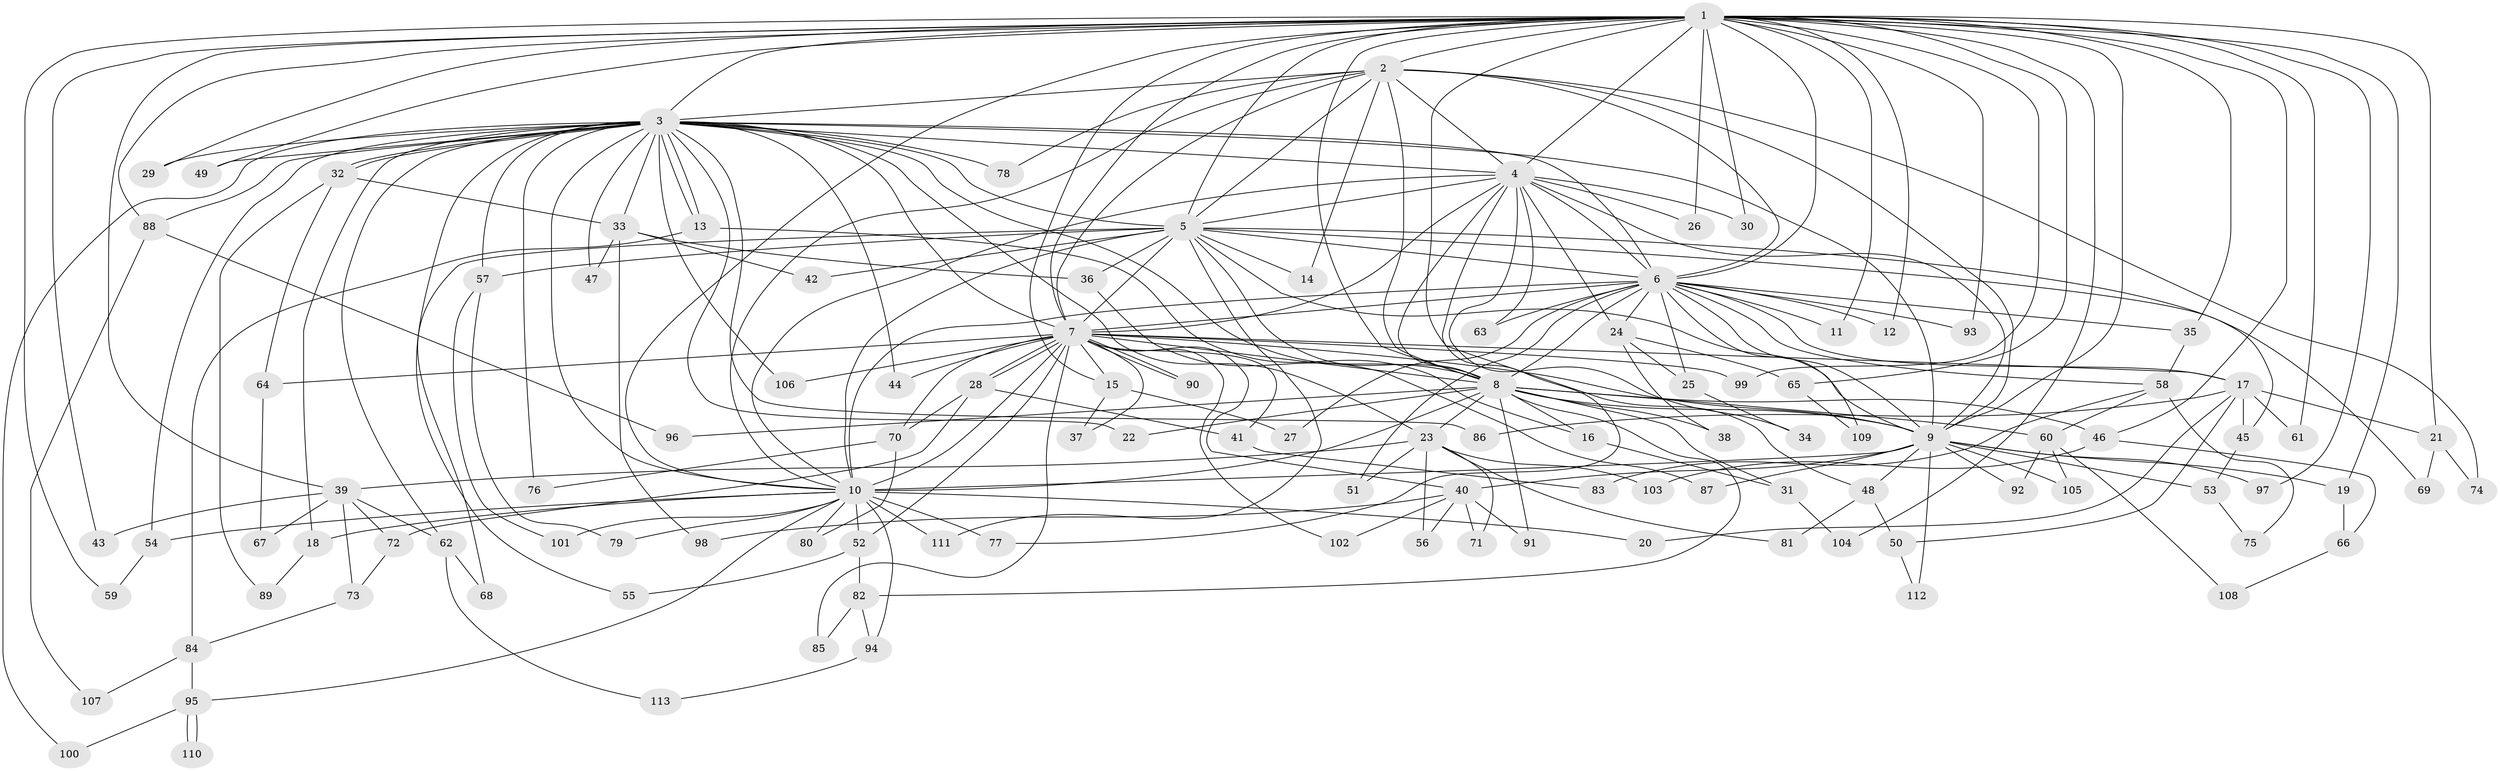 // Generated by graph-tools (version 1.1) at 2025/25/03/09/25 03:25:44]
// undirected, 113 vertices, 251 edges
graph export_dot {
graph [start="1"]
  node [color=gray90,style=filled];
  1;
  2;
  3;
  4;
  5;
  6;
  7;
  8;
  9;
  10;
  11;
  12;
  13;
  14;
  15;
  16;
  17;
  18;
  19;
  20;
  21;
  22;
  23;
  24;
  25;
  26;
  27;
  28;
  29;
  30;
  31;
  32;
  33;
  34;
  35;
  36;
  37;
  38;
  39;
  40;
  41;
  42;
  43;
  44;
  45;
  46;
  47;
  48;
  49;
  50;
  51;
  52;
  53;
  54;
  55;
  56;
  57;
  58;
  59;
  60;
  61;
  62;
  63;
  64;
  65;
  66;
  67;
  68;
  69;
  70;
  71;
  72;
  73;
  74;
  75;
  76;
  77;
  78;
  79;
  80;
  81;
  82;
  83;
  84;
  85;
  86;
  87;
  88;
  89;
  90;
  91;
  92;
  93;
  94;
  95;
  96;
  97;
  98;
  99;
  100;
  101;
  102;
  103;
  104;
  105;
  106;
  107;
  108;
  109;
  110;
  111;
  112;
  113;
  1 -- 2;
  1 -- 3;
  1 -- 4;
  1 -- 5;
  1 -- 6;
  1 -- 7;
  1 -- 8;
  1 -- 9;
  1 -- 10;
  1 -- 11;
  1 -- 12;
  1 -- 15;
  1 -- 19;
  1 -- 21;
  1 -- 26;
  1 -- 29;
  1 -- 30;
  1 -- 35;
  1 -- 39;
  1 -- 43;
  1 -- 46;
  1 -- 48;
  1 -- 49;
  1 -- 59;
  1 -- 61;
  1 -- 65;
  1 -- 88;
  1 -- 93;
  1 -- 97;
  1 -- 99;
  1 -- 104;
  2 -- 3;
  2 -- 4;
  2 -- 5;
  2 -- 6;
  2 -- 7;
  2 -- 8;
  2 -- 9;
  2 -- 10;
  2 -- 14;
  2 -- 74;
  2 -- 78;
  3 -- 4;
  3 -- 5;
  3 -- 6;
  3 -- 7;
  3 -- 8;
  3 -- 9;
  3 -- 10;
  3 -- 13;
  3 -- 13;
  3 -- 18;
  3 -- 22;
  3 -- 23;
  3 -- 29;
  3 -- 32;
  3 -- 32;
  3 -- 33;
  3 -- 44;
  3 -- 47;
  3 -- 49;
  3 -- 54;
  3 -- 55;
  3 -- 57;
  3 -- 62;
  3 -- 76;
  3 -- 78;
  3 -- 86;
  3 -- 88;
  3 -- 100;
  3 -- 106;
  4 -- 5;
  4 -- 6;
  4 -- 7;
  4 -- 8;
  4 -- 9;
  4 -- 10;
  4 -- 24;
  4 -- 26;
  4 -- 30;
  4 -- 34;
  4 -- 63;
  4 -- 77;
  5 -- 6;
  5 -- 7;
  5 -- 8;
  5 -- 9;
  5 -- 10;
  5 -- 14;
  5 -- 36;
  5 -- 42;
  5 -- 45;
  5 -- 57;
  5 -- 68;
  5 -- 69;
  5 -- 111;
  6 -- 7;
  6 -- 8;
  6 -- 9;
  6 -- 10;
  6 -- 11;
  6 -- 12;
  6 -- 17;
  6 -- 24;
  6 -- 25;
  6 -- 27;
  6 -- 35;
  6 -- 51;
  6 -- 58;
  6 -- 63;
  6 -- 93;
  6 -- 109;
  7 -- 8;
  7 -- 9;
  7 -- 10;
  7 -- 15;
  7 -- 17;
  7 -- 28;
  7 -- 28;
  7 -- 37;
  7 -- 40;
  7 -- 41;
  7 -- 44;
  7 -- 52;
  7 -- 64;
  7 -- 70;
  7 -- 85;
  7 -- 90;
  7 -- 90;
  7 -- 99;
  7 -- 102;
  7 -- 106;
  8 -- 9;
  8 -- 10;
  8 -- 16;
  8 -- 22;
  8 -- 23;
  8 -- 31;
  8 -- 38;
  8 -- 46;
  8 -- 60;
  8 -- 82;
  8 -- 91;
  8 -- 96;
  9 -- 10;
  9 -- 19;
  9 -- 40;
  9 -- 48;
  9 -- 53;
  9 -- 87;
  9 -- 92;
  9 -- 97;
  9 -- 105;
  9 -- 112;
  10 -- 18;
  10 -- 20;
  10 -- 52;
  10 -- 54;
  10 -- 77;
  10 -- 79;
  10 -- 80;
  10 -- 94;
  10 -- 95;
  10 -- 101;
  10 -- 111;
  13 -- 16;
  13 -- 84;
  15 -- 27;
  15 -- 37;
  16 -- 31;
  17 -- 20;
  17 -- 21;
  17 -- 45;
  17 -- 50;
  17 -- 61;
  17 -- 86;
  18 -- 89;
  19 -- 66;
  21 -- 69;
  21 -- 74;
  23 -- 39;
  23 -- 51;
  23 -- 56;
  23 -- 71;
  23 -- 81;
  23 -- 103;
  24 -- 25;
  24 -- 38;
  24 -- 65;
  25 -- 34;
  28 -- 41;
  28 -- 70;
  28 -- 72;
  31 -- 104;
  32 -- 33;
  32 -- 64;
  32 -- 89;
  33 -- 36;
  33 -- 42;
  33 -- 47;
  33 -- 98;
  35 -- 58;
  36 -- 87;
  39 -- 43;
  39 -- 62;
  39 -- 67;
  39 -- 72;
  39 -- 73;
  40 -- 56;
  40 -- 71;
  40 -- 91;
  40 -- 98;
  40 -- 102;
  41 -- 83;
  45 -- 53;
  46 -- 66;
  46 -- 103;
  48 -- 50;
  48 -- 81;
  50 -- 112;
  52 -- 55;
  52 -- 82;
  53 -- 75;
  54 -- 59;
  57 -- 79;
  57 -- 101;
  58 -- 60;
  58 -- 75;
  58 -- 83;
  60 -- 92;
  60 -- 105;
  60 -- 108;
  62 -- 68;
  62 -- 113;
  64 -- 67;
  65 -- 109;
  66 -- 108;
  70 -- 76;
  70 -- 80;
  72 -- 73;
  73 -- 84;
  82 -- 85;
  82 -- 94;
  84 -- 95;
  84 -- 107;
  88 -- 96;
  88 -- 107;
  94 -- 113;
  95 -- 100;
  95 -- 110;
  95 -- 110;
}
